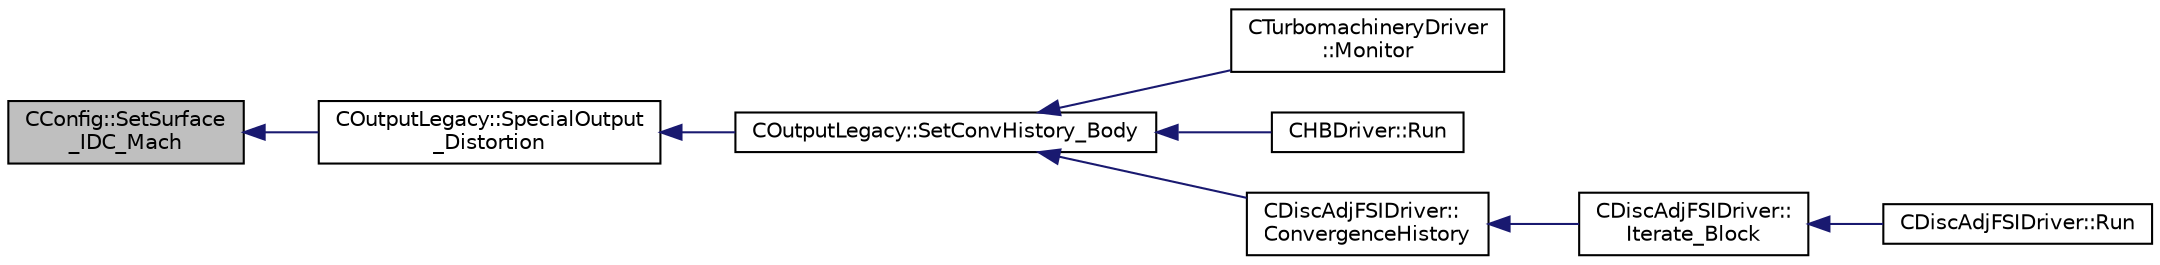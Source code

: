 digraph "CConfig::SetSurface_IDC_Mach"
{
  edge [fontname="Helvetica",fontsize="10",labelfontname="Helvetica",labelfontsize="10"];
  node [fontname="Helvetica",fontsize="10",shape=record];
  rankdir="LR";
  Node15558 [label="CConfig::SetSurface\l_IDC_Mach",height=0.2,width=0.4,color="black", fillcolor="grey75", style="filled", fontcolor="black"];
  Node15558 -> Node15559 [dir="back",color="midnightblue",fontsize="10",style="solid",fontname="Helvetica"];
  Node15559 [label="COutputLegacy::SpecialOutput\l_Distortion",height=0.2,width=0.4,color="black", fillcolor="white", style="filled",URL="$class_c_output_legacy.html#ae4824d60ecd7d71e592f259e8824e0ae",tooltip="Create and write the file with the flow coefficient on the surface. "];
  Node15559 -> Node15560 [dir="back",color="midnightblue",fontsize="10",style="solid",fontname="Helvetica"];
  Node15560 [label="COutputLegacy::SetConvHistory_Body",height=0.2,width=0.4,color="black", fillcolor="white", style="filled",URL="$class_c_output_legacy.html#a217cc0d778a3828499189a9debee47c6",tooltip="Write the history file and the convergence on the screen for serial computations. ..."];
  Node15560 -> Node15561 [dir="back",color="midnightblue",fontsize="10",style="solid",fontname="Helvetica"];
  Node15561 [label="CTurbomachineryDriver\l::Monitor",height=0.2,width=0.4,color="black", fillcolor="white", style="filled",URL="$class_c_turbomachinery_driver.html#a41d7b50bbacef68eb5436293ebb2da4f",tooltip="Monitor the computation. "];
  Node15560 -> Node15562 [dir="back",color="midnightblue",fontsize="10",style="solid",fontname="Helvetica"];
  Node15562 [label="CHBDriver::Run",height=0.2,width=0.4,color="black", fillcolor="white", style="filled",URL="$class_c_h_b_driver.html#a98c0448a8e0404845ee54e25b62eaea9",tooltip="Run a single iteration of a Harmonic Balance problem. "];
  Node15560 -> Node15563 [dir="back",color="midnightblue",fontsize="10",style="solid",fontname="Helvetica"];
  Node15563 [label="CDiscAdjFSIDriver::\lConvergenceHistory",height=0.2,width=0.4,color="black", fillcolor="white", style="filled",URL="$class_c_disc_adj_f_s_i_driver.html#a139dfa2442613879f2b15f28a09c2bd5",tooltip="Output the convergence history. "];
  Node15563 -> Node15564 [dir="back",color="midnightblue",fontsize="10",style="solid",fontname="Helvetica"];
  Node15564 [label="CDiscAdjFSIDriver::\lIterate_Block",height=0.2,width=0.4,color="black", fillcolor="white", style="filled",URL="$class_c_disc_adj_f_s_i_driver.html#a84949f139fa795b7d34d6ff77e82eb5c",tooltip="Iterate a certain block for adjoint FSI - may be the whole set of variables or independent and subite..."];
  Node15564 -> Node15565 [dir="back",color="midnightblue",fontsize="10",style="solid",fontname="Helvetica"];
  Node15565 [label="CDiscAdjFSIDriver::Run",height=0.2,width=0.4,color="black", fillcolor="white", style="filled",URL="$class_c_disc_adj_f_s_i_driver.html#a2e965d6e9c4dcfc296077cae225cab21",tooltip="Run a Discrete Adjoint iteration for the FSI problem. "];
}
